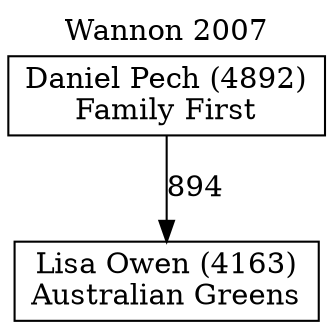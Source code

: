 // House preference flow
digraph "Lisa Owen (4163)_Wannon_2007" {
	graph [label="Wannon 2007" labelloc=t mclimit=10]
	node [shape=box]
	"Daniel Pech (4892)" [label="Daniel Pech (4892)
Family First"]
	"Lisa Owen (4163)" [label="Lisa Owen (4163)
Australian Greens"]
	"Daniel Pech (4892)" -> "Lisa Owen (4163)" [label=894]
}
